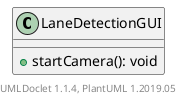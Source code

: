 @startuml

    class LaneDetectionGUI [[LaneDetectionGUI.html]] {
        +startCamera(): void
    }


    center footer UMLDoclet 1.1.4, PlantUML 1.2019.05
@enduml

